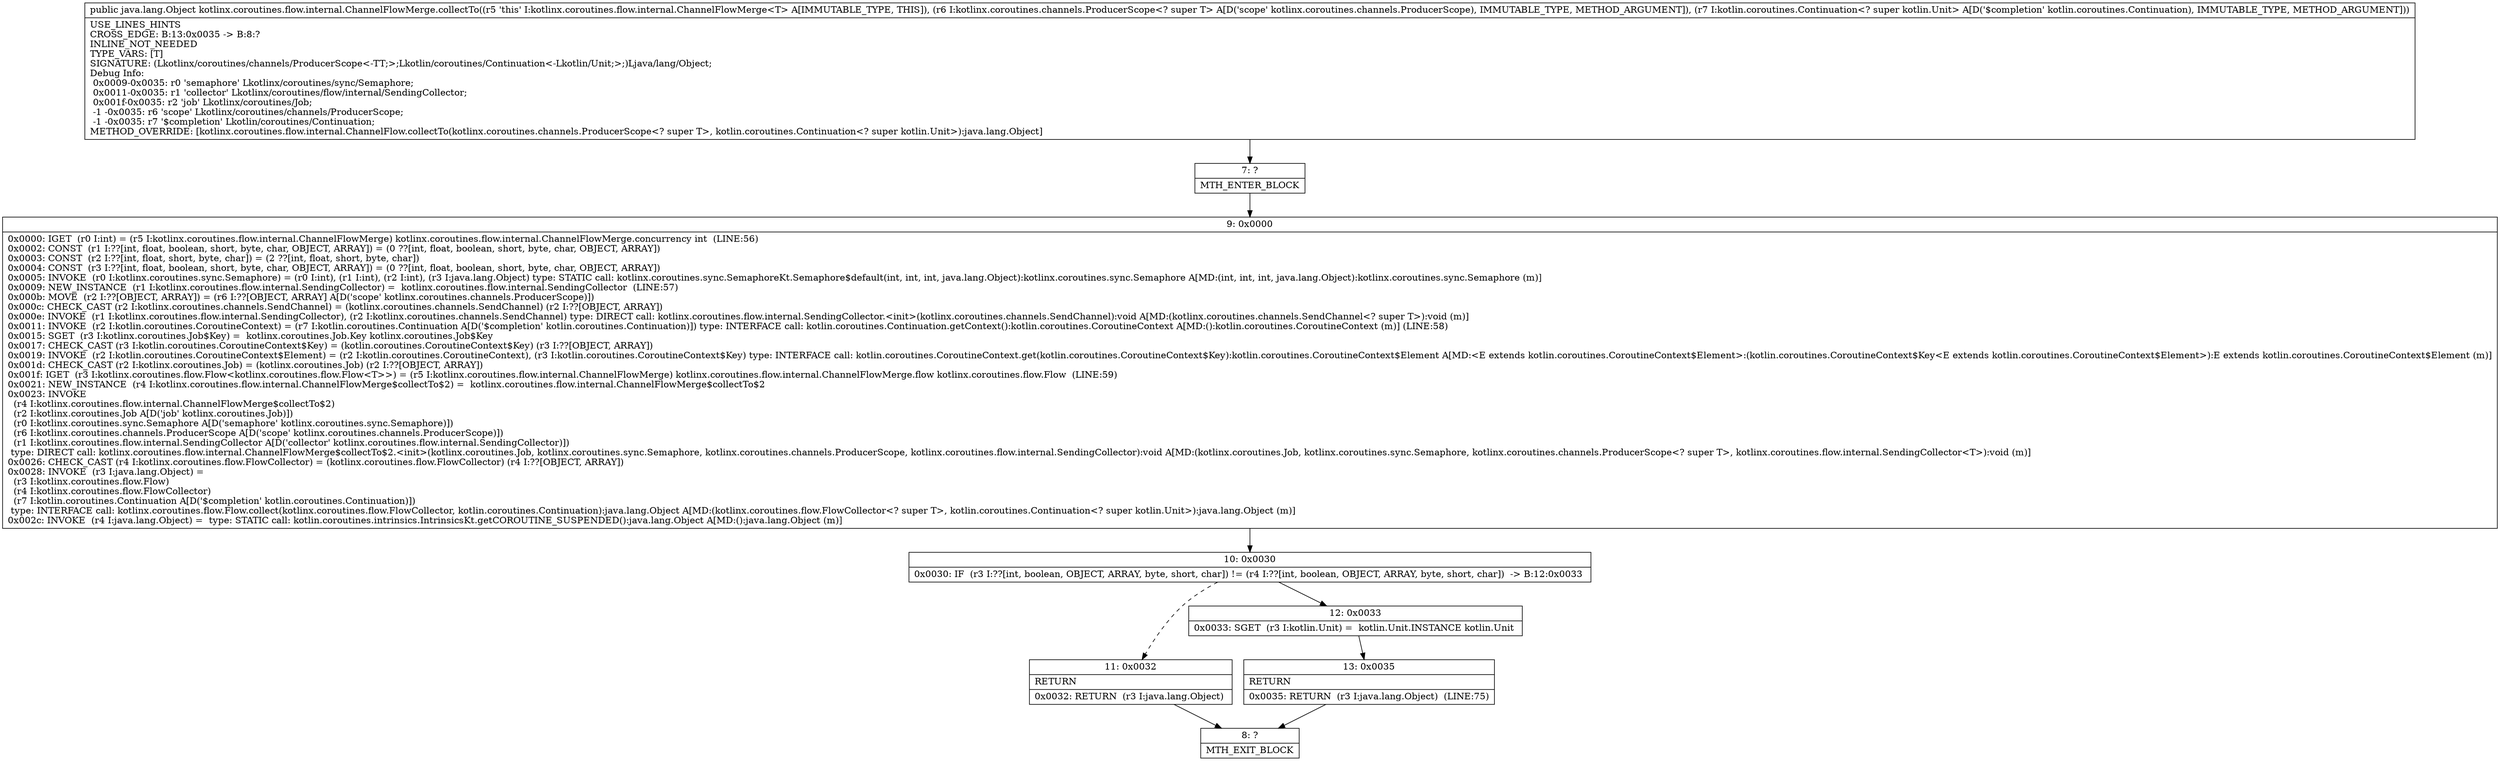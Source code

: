 digraph "CFG forkotlinx.coroutines.flow.internal.ChannelFlowMerge.collectTo(Lkotlinx\/coroutines\/channels\/ProducerScope;Lkotlin\/coroutines\/Continuation;)Ljava\/lang\/Object;" {
Node_7 [shape=record,label="{7\:\ ?|MTH_ENTER_BLOCK\l}"];
Node_9 [shape=record,label="{9\:\ 0x0000|0x0000: IGET  (r0 I:int) = (r5 I:kotlinx.coroutines.flow.internal.ChannelFlowMerge) kotlinx.coroutines.flow.internal.ChannelFlowMerge.concurrency int  (LINE:56)\l0x0002: CONST  (r1 I:??[int, float, boolean, short, byte, char, OBJECT, ARRAY]) = (0 ??[int, float, boolean, short, byte, char, OBJECT, ARRAY]) \l0x0003: CONST  (r2 I:??[int, float, short, byte, char]) = (2 ??[int, float, short, byte, char]) \l0x0004: CONST  (r3 I:??[int, float, boolean, short, byte, char, OBJECT, ARRAY]) = (0 ??[int, float, boolean, short, byte, char, OBJECT, ARRAY]) \l0x0005: INVOKE  (r0 I:kotlinx.coroutines.sync.Semaphore) = (r0 I:int), (r1 I:int), (r2 I:int), (r3 I:java.lang.Object) type: STATIC call: kotlinx.coroutines.sync.SemaphoreKt.Semaphore$default(int, int, int, java.lang.Object):kotlinx.coroutines.sync.Semaphore A[MD:(int, int, int, java.lang.Object):kotlinx.coroutines.sync.Semaphore (m)]\l0x0009: NEW_INSTANCE  (r1 I:kotlinx.coroutines.flow.internal.SendingCollector) =  kotlinx.coroutines.flow.internal.SendingCollector  (LINE:57)\l0x000b: MOVE  (r2 I:??[OBJECT, ARRAY]) = (r6 I:??[OBJECT, ARRAY] A[D('scope' kotlinx.coroutines.channels.ProducerScope)]) \l0x000c: CHECK_CAST (r2 I:kotlinx.coroutines.channels.SendChannel) = (kotlinx.coroutines.channels.SendChannel) (r2 I:??[OBJECT, ARRAY]) \l0x000e: INVOKE  (r1 I:kotlinx.coroutines.flow.internal.SendingCollector), (r2 I:kotlinx.coroutines.channels.SendChannel) type: DIRECT call: kotlinx.coroutines.flow.internal.SendingCollector.\<init\>(kotlinx.coroutines.channels.SendChannel):void A[MD:(kotlinx.coroutines.channels.SendChannel\<? super T\>):void (m)]\l0x0011: INVOKE  (r2 I:kotlin.coroutines.CoroutineContext) = (r7 I:kotlin.coroutines.Continuation A[D('$completion' kotlin.coroutines.Continuation)]) type: INTERFACE call: kotlin.coroutines.Continuation.getContext():kotlin.coroutines.CoroutineContext A[MD:():kotlin.coroutines.CoroutineContext (m)] (LINE:58)\l0x0015: SGET  (r3 I:kotlinx.coroutines.Job$Key) =  kotlinx.coroutines.Job.Key kotlinx.coroutines.Job$Key \l0x0017: CHECK_CAST (r3 I:kotlin.coroutines.CoroutineContext$Key) = (kotlin.coroutines.CoroutineContext$Key) (r3 I:??[OBJECT, ARRAY]) \l0x0019: INVOKE  (r2 I:kotlin.coroutines.CoroutineContext$Element) = (r2 I:kotlin.coroutines.CoroutineContext), (r3 I:kotlin.coroutines.CoroutineContext$Key) type: INTERFACE call: kotlin.coroutines.CoroutineContext.get(kotlin.coroutines.CoroutineContext$Key):kotlin.coroutines.CoroutineContext$Element A[MD:\<E extends kotlin.coroutines.CoroutineContext$Element\>:(kotlin.coroutines.CoroutineContext$Key\<E extends kotlin.coroutines.CoroutineContext$Element\>):E extends kotlin.coroutines.CoroutineContext$Element (m)]\l0x001d: CHECK_CAST (r2 I:kotlinx.coroutines.Job) = (kotlinx.coroutines.Job) (r2 I:??[OBJECT, ARRAY]) \l0x001f: IGET  (r3 I:kotlinx.coroutines.flow.Flow\<kotlinx.coroutines.flow.Flow\<T\>\>) = (r5 I:kotlinx.coroutines.flow.internal.ChannelFlowMerge) kotlinx.coroutines.flow.internal.ChannelFlowMerge.flow kotlinx.coroutines.flow.Flow  (LINE:59)\l0x0021: NEW_INSTANCE  (r4 I:kotlinx.coroutines.flow.internal.ChannelFlowMerge$collectTo$2) =  kotlinx.coroutines.flow.internal.ChannelFlowMerge$collectTo$2 \l0x0023: INVOKE  \l  (r4 I:kotlinx.coroutines.flow.internal.ChannelFlowMerge$collectTo$2)\l  (r2 I:kotlinx.coroutines.Job A[D('job' kotlinx.coroutines.Job)])\l  (r0 I:kotlinx.coroutines.sync.Semaphore A[D('semaphore' kotlinx.coroutines.sync.Semaphore)])\l  (r6 I:kotlinx.coroutines.channels.ProducerScope A[D('scope' kotlinx.coroutines.channels.ProducerScope)])\l  (r1 I:kotlinx.coroutines.flow.internal.SendingCollector A[D('collector' kotlinx.coroutines.flow.internal.SendingCollector)])\l type: DIRECT call: kotlinx.coroutines.flow.internal.ChannelFlowMerge$collectTo$2.\<init\>(kotlinx.coroutines.Job, kotlinx.coroutines.sync.Semaphore, kotlinx.coroutines.channels.ProducerScope, kotlinx.coroutines.flow.internal.SendingCollector):void A[MD:(kotlinx.coroutines.Job, kotlinx.coroutines.sync.Semaphore, kotlinx.coroutines.channels.ProducerScope\<? super T\>, kotlinx.coroutines.flow.internal.SendingCollector\<T\>):void (m)]\l0x0026: CHECK_CAST (r4 I:kotlinx.coroutines.flow.FlowCollector) = (kotlinx.coroutines.flow.FlowCollector) (r4 I:??[OBJECT, ARRAY]) \l0x0028: INVOKE  (r3 I:java.lang.Object) = \l  (r3 I:kotlinx.coroutines.flow.Flow)\l  (r4 I:kotlinx.coroutines.flow.FlowCollector)\l  (r7 I:kotlin.coroutines.Continuation A[D('$completion' kotlin.coroutines.Continuation)])\l type: INTERFACE call: kotlinx.coroutines.flow.Flow.collect(kotlinx.coroutines.flow.FlowCollector, kotlin.coroutines.Continuation):java.lang.Object A[MD:(kotlinx.coroutines.flow.FlowCollector\<? super T\>, kotlin.coroutines.Continuation\<? super kotlin.Unit\>):java.lang.Object (m)]\l0x002c: INVOKE  (r4 I:java.lang.Object) =  type: STATIC call: kotlin.coroutines.intrinsics.IntrinsicsKt.getCOROUTINE_SUSPENDED():java.lang.Object A[MD:():java.lang.Object (m)]\l}"];
Node_10 [shape=record,label="{10\:\ 0x0030|0x0030: IF  (r3 I:??[int, boolean, OBJECT, ARRAY, byte, short, char]) != (r4 I:??[int, boolean, OBJECT, ARRAY, byte, short, char])  \-\> B:12:0x0033 \l}"];
Node_11 [shape=record,label="{11\:\ 0x0032|RETURN\l|0x0032: RETURN  (r3 I:java.lang.Object) \l}"];
Node_8 [shape=record,label="{8\:\ ?|MTH_EXIT_BLOCK\l}"];
Node_12 [shape=record,label="{12\:\ 0x0033|0x0033: SGET  (r3 I:kotlin.Unit) =  kotlin.Unit.INSTANCE kotlin.Unit \l}"];
Node_13 [shape=record,label="{13\:\ 0x0035|RETURN\l|0x0035: RETURN  (r3 I:java.lang.Object)  (LINE:75)\l}"];
MethodNode[shape=record,label="{public java.lang.Object kotlinx.coroutines.flow.internal.ChannelFlowMerge.collectTo((r5 'this' I:kotlinx.coroutines.flow.internal.ChannelFlowMerge\<T\> A[IMMUTABLE_TYPE, THIS]), (r6 I:kotlinx.coroutines.channels.ProducerScope\<? super T\> A[D('scope' kotlinx.coroutines.channels.ProducerScope), IMMUTABLE_TYPE, METHOD_ARGUMENT]), (r7 I:kotlin.coroutines.Continuation\<? super kotlin.Unit\> A[D('$completion' kotlin.coroutines.Continuation), IMMUTABLE_TYPE, METHOD_ARGUMENT]))  | USE_LINES_HINTS\lCROSS_EDGE: B:13:0x0035 \-\> B:8:?\lINLINE_NOT_NEEDED\lTYPE_VARS: [T]\lSIGNATURE: (Lkotlinx\/coroutines\/channels\/ProducerScope\<\-TT;\>;Lkotlin\/coroutines\/Continuation\<\-Lkotlin\/Unit;\>;)Ljava\/lang\/Object;\lDebug Info:\l  0x0009\-0x0035: r0 'semaphore' Lkotlinx\/coroutines\/sync\/Semaphore;\l  0x0011\-0x0035: r1 'collector' Lkotlinx\/coroutines\/flow\/internal\/SendingCollector;\l  0x001f\-0x0035: r2 'job' Lkotlinx\/coroutines\/Job;\l  \-1 \-0x0035: r6 'scope' Lkotlinx\/coroutines\/channels\/ProducerScope;\l  \-1 \-0x0035: r7 '$completion' Lkotlin\/coroutines\/Continuation;\lMETHOD_OVERRIDE: [kotlinx.coroutines.flow.internal.ChannelFlow.collectTo(kotlinx.coroutines.channels.ProducerScope\<? super T\>, kotlin.coroutines.Continuation\<? super kotlin.Unit\>):java.lang.Object]\l}"];
MethodNode -> Node_7;Node_7 -> Node_9;
Node_9 -> Node_10;
Node_10 -> Node_11[style=dashed];
Node_10 -> Node_12;
Node_11 -> Node_8;
Node_12 -> Node_13;
Node_13 -> Node_8;
}

